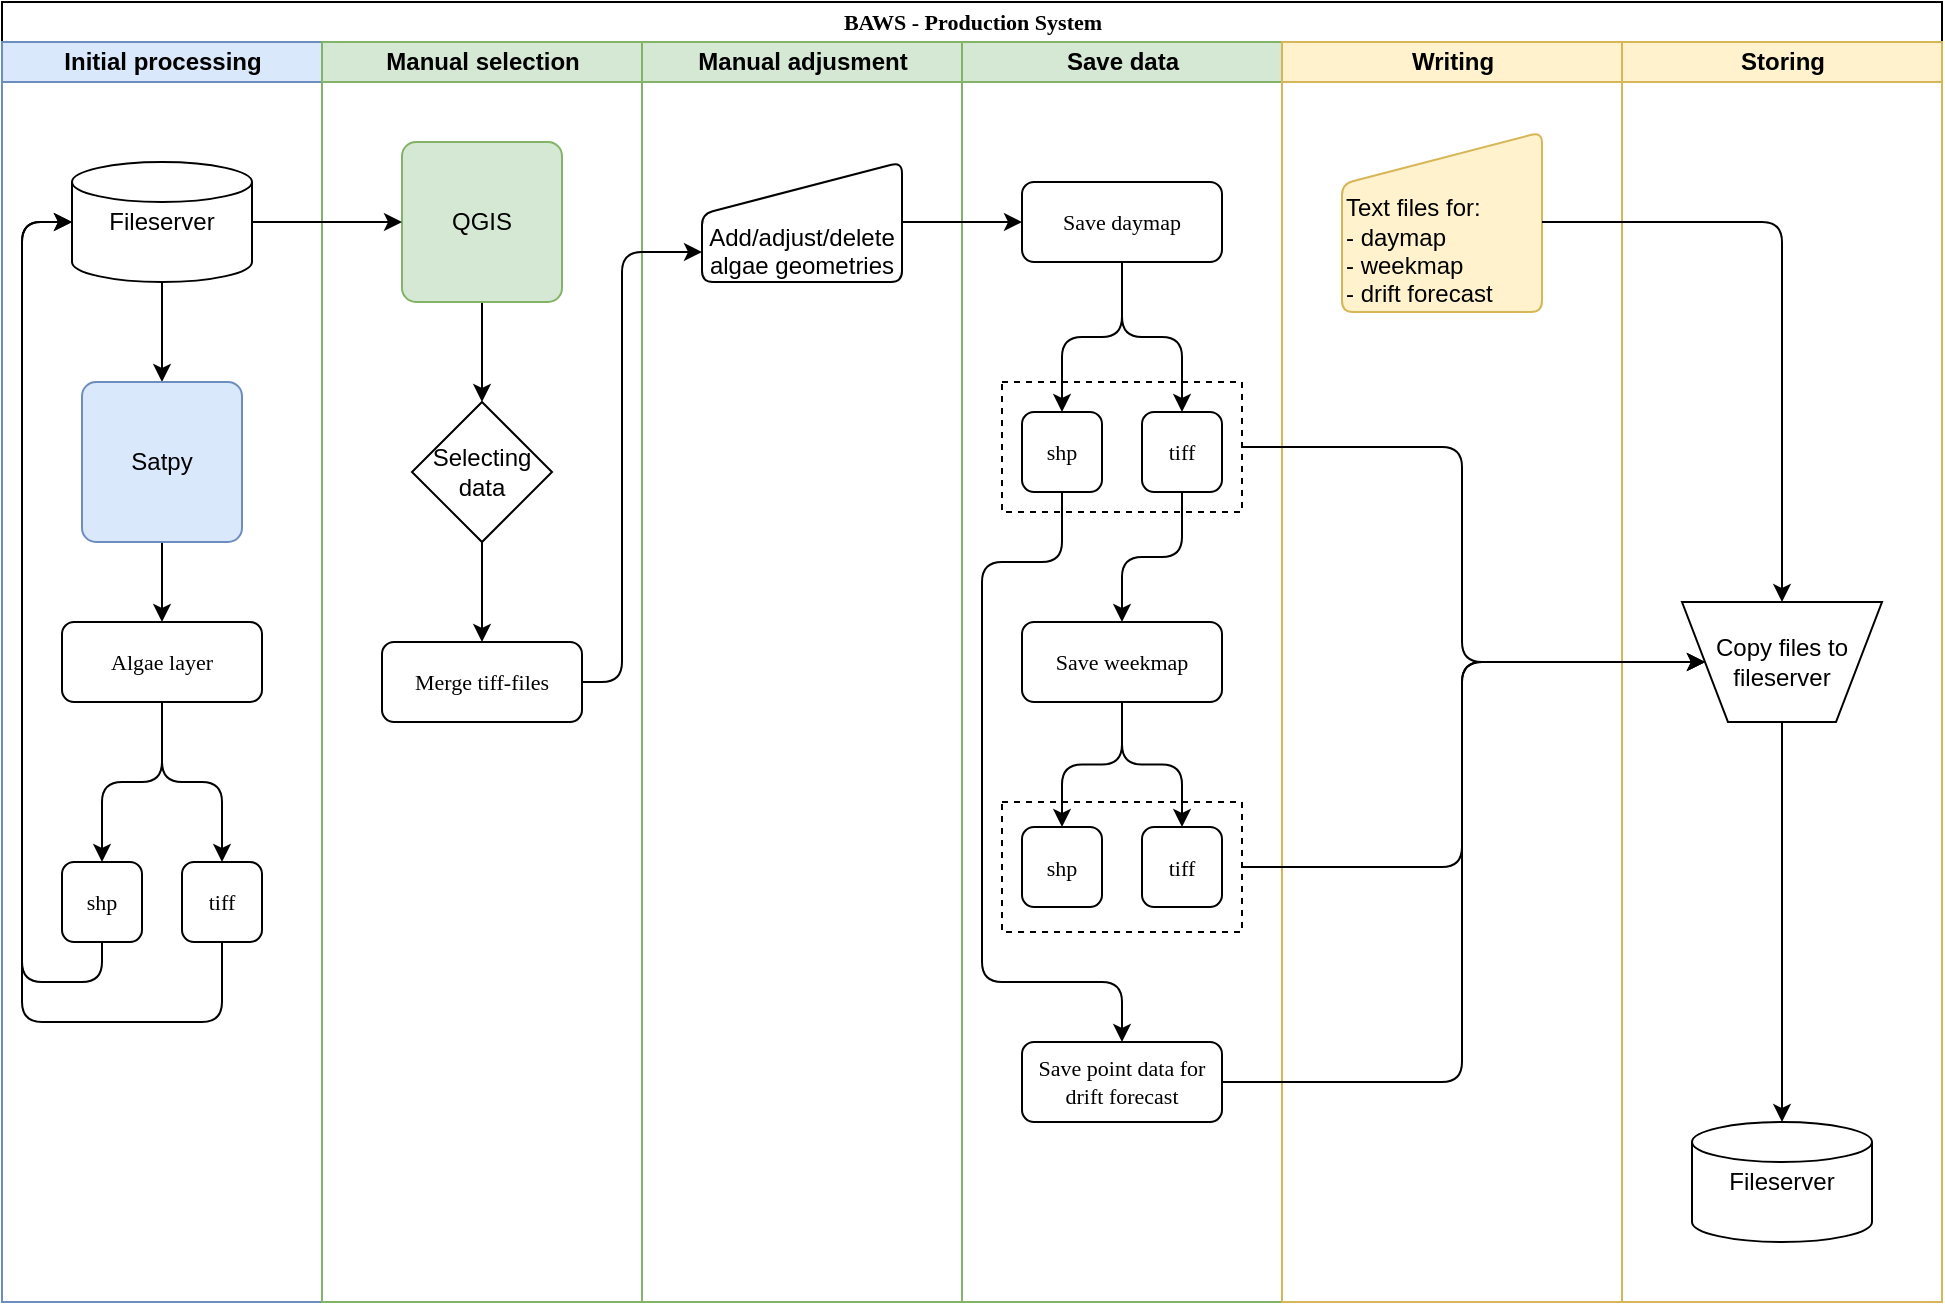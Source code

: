 <mxfile version="13.2.4" type="device"><diagram name="Page-1" id="74e2e168-ea6b-b213-b513-2b3c1d86103e"><mxGraphModel dx="460" dy="813" grid="1" gridSize="10" guides="1" tooltips="1" connect="1" arrows="1" fold="1" page="1" pageScale="1" pageWidth="1100" pageHeight="850" background="#ffffff" math="0" shadow="0"><root><mxCell id="0"/><mxCell id="1" parent="0"/><mxCell id="77e6c97f196da883-1" value="&lt;font style=&quot;font-size: 11px&quot;&gt;BAWS - Production System&lt;/font&gt;" style="swimlane;html=1;childLayout=stackLayout;startSize=20;rounded=0;shadow=0;labelBackgroundColor=none;strokeWidth=1;fontFamily=Verdana;fontSize=8;align=center;" parent="1" vertex="1"><mxGeometry x="70" y="40" width="970" height="650" as="geometry"/></mxCell><mxCell id="77e6c97f196da883-2" value="Initial processing" style="swimlane;html=1;startSize=20;fillColor=#dae8fc;strokeColor=#6c8ebf;" parent="77e6c97f196da883-1" vertex="1"><mxGeometry y="20" width="160" height="630" as="geometry"/></mxCell><mxCell id="pJD8kdk2WmuANpe3Oofs-7" value="" style="edgeStyle=orthogonalEdgeStyle;rounded=1;orthogonalLoop=1;jettySize=auto;html=1;entryX=0;entryY=0.5;entryDx=0;entryDy=0;entryPerimeter=0;" parent="77e6c97f196da883-2" source="pJD8kdk2WmuANpe3Oofs-4" target="pJD8kdk2WmuANpe3Oofs-1" edge="1"><mxGeometry relative="1" as="geometry"><mxPoint x="50" y="420" as="targetPoint"/><Array as="points"><mxPoint x="50" y="470"/><mxPoint x="10" y="470"/><mxPoint x="10" y="90"/></Array></mxGeometry></mxCell><mxCell id="pJD8kdk2WmuANpe3Oofs-66" value="" style="edgeStyle=orthogonalEdgeStyle;rounded=0;orthogonalLoop=1;jettySize=auto;html=1;" parent="77e6c97f196da883-2" source="pJD8kdk2WmuANpe3Oofs-1" target="pJD8kdk2WmuANpe3Oofs-65" edge="1"><mxGeometry relative="1" as="geometry"/></mxCell><mxCell id="pJD8kdk2WmuANpe3Oofs-3" value="" style="edgeStyle=orthogonalEdgeStyle;rounded=1;orthogonalLoop=1;jettySize=auto;html=1;entryX=0.5;entryY=0;entryDx=0;entryDy=0;" parent="77e6c97f196da883-2" source="77e6c97f196da883-8" target="pJD8kdk2WmuANpe3Oofs-4" edge="1"><mxGeometry relative="1" as="geometry"/></mxCell><mxCell id="pJD8kdk2WmuANpe3Oofs-4" value="&lt;font style=&quot;font-size: 11px&quot;&gt;shp&lt;/font&gt;" style="rounded=1;whiteSpace=wrap;html=1;shadow=0;labelBackgroundColor=none;strokeWidth=1;fontFamily=Verdana;fontSize=8;align=center;" parent="77e6c97f196da883-2" vertex="1"><mxGeometry x="30" y="410" width="40" height="40" as="geometry"/></mxCell><mxCell id="77e6c97f196da883-8" value="&lt;font style=&quot;font-size: 11px&quot;&gt;Algae layer&lt;/font&gt;" style="rounded=1;whiteSpace=wrap;html=1;shadow=0;labelBackgroundColor=none;strokeWidth=1;fontFamily=Verdana;fontSize=8;align=center;" parent="77e6c97f196da883-2" vertex="1"><mxGeometry x="30" y="290" width="100" height="40" as="geometry"/></mxCell><mxCell id="pJD8kdk2WmuANpe3Oofs-5" value="" style="edgeStyle=orthogonalEdgeStyle;rounded=1;orthogonalLoop=1;jettySize=auto;html=1;entryX=0.5;entryY=0;entryDx=0;entryDy=0;exitX=0.5;exitY=1;exitDx=0;exitDy=0;" parent="77e6c97f196da883-2" source="77e6c97f196da883-8" target="pJD8kdk2WmuANpe3Oofs-2" edge="1"><mxGeometry relative="1" as="geometry"><mxPoint x="90" y="340" as="sourcePoint"/><mxPoint x="60" y="420" as="targetPoint"/></mxGeometry></mxCell><mxCell id="pJD8kdk2WmuANpe3Oofs-68" value="" style="edgeStyle=orthogonalEdgeStyle;rounded=0;orthogonalLoop=1;jettySize=auto;html=1;" parent="77e6c97f196da883-2" source="pJD8kdk2WmuANpe3Oofs-65" edge="1"><mxGeometry relative="1" as="geometry"><mxPoint x="80" y="290" as="targetPoint"/></mxGeometry></mxCell><mxCell id="pJD8kdk2WmuANpe3Oofs-65" value="Satpy" style="rounded=1;whiteSpace=wrap;html=1;absoluteArcSize=1;arcSize=14;strokeWidth=1;fillColor=#dae8fc;strokeColor=#6c8ebf;" parent="77e6c97f196da883-2" vertex="1"><mxGeometry x="40" y="170" width="80" height="80" as="geometry"/></mxCell><mxCell id="pJD8kdk2WmuANpe3Oofs-1" value="Fileserver" style="strokeWidth=1;html=1;shape=mxgraph.flowchart.database;whiteSpace=wrap;" parent="77e6c97f196da883-2" vertex="1"><mxGeometry x="35" y="60" width="90" height="60" as="geometry"/></mxCell><mxCell id="pJD8kdk2WmuANpe3Oofs-9" value="" style="edgeStyle=orthogonalEdgeStyle;rounded=1;orthogonalLoop=1;jettySize=auto;html=1;entryX=0;entryY=0.5;entryDx=0;entryDy=0;entryPerimeter=0;" parent="77e6c97f196da883-2" source="pJD8kdk2WmuANpe3Oofs-2" target="pJD8kdk2WmuANpe3Oofs-1" edge="1"><mxGeometry relative="1" as="geometry"><mxPoint x="110" y="420" as="targetPoint"/><Array as="points"><mxPoint x="110" y="490"/><mxPoint x="10" y="490"/><mxPoint x="10" y="90"/></Array></mxGeometry></mxCell><mxCell id="pJD8kdk2WmuANpe3Oofs-2" value="&lt;font style=&quot;font-size: 11px&quot;&gt;tiff&lt;/font&gt;" style="rounded=1;whiteSpace=wrap;html=1;shadow=0;labelBackgroundColor=none;strokeWidth=1;fontFamily=Verdana;fontSize=8;align=center;" parent="77e6c97f196da883-2" vertex="1"><mxGeometry x="90" y="410" width="40" height="40" as="geometry"/></mxCell><mxCell id="77e6c97f196da883-3" value="Manual selection" style="swimlane;html=1;startSize=20;fillColor=#d5e8d4;strokeColor=#82b366;" parent="77e6c97f196da883-1" vertex="1"><mxGeometry x="160" y="20" width="160" height="630" as="geometry"/></mxCell><mxCell id="pJD8kdk2WmuANpe3Oofs-16" value="" style="edgeStyle=orthogonalEdgeStyle;rounded=0;orthogonalLoop=1;jettySize=auto;html=1;" parent="77e6c97f196da883-3" source="pJD8kdk2WmuANpe3Oofs-15" target="pJD8kdk2WmuANpe3Oofs-14" edge="1"><mxGeometry relative="1" as="geometry"/></mxCell><mxCell id="pJD8kdk2WmuANpe3Oofs-15" value="QGIS" style="rounded=1;whiteSpace=wrap;html=1;absoluteArcSize=1;arcSize=14;strokeWidth=1;fillColor=#d5e8d4;strokeColor=#82b366;" parent="77e6c97f196da883-3" vertex="1"><mxGeometry x="40" y="50" width="80" height="80" as="geometry"/></mxCell><mxCell id="pJD8kdk2WmuANpe3Oofs-18" value="" style="edgeStyle=orthogonalEdgeStyle;rounded=0;orthogonalLoop=1;jettySize=auto;html=1;entryX=0.5;entryY=0;entryDx=0;entryDy=0;" parent="77e6c97f196da883-3" source="pJD8kdk2WmuANpe3Oofs-14" target="pJD8kdk2WmuANpe3Oofs-19" edge="1"><mxGeometry relative="1" as="geometry"><mxPoint x="80" y="320" as="targetPoint"/></mxGeometry></mxCell><mxCell id="pJD8kdk2WmuANpe3Oofs-14" value="Selecting data" style="strokeWidth=1;html=1;shape=mxgraph.flowchart.decision;whiteSpace=wrap;" parent="77e6c97f196da883-3" vertex="1"><mxGeometry x="45" y="180" width="70" height="70" as="geometry"/></mxCell><mxCell id="pJD8kdk2WmuANpe3Oofs-19" value="&lt;span style=&quot;font-size: 11px&quot;&gt;Merge tiff-files&lt;/span&gt;" style="rounded=1;whiteSpace=wrap;html=1;shadow=0;labelBackgroundColor=none;strokeWidth=1;fontFamily=Verdana;fontSize=8;align=center;" parent="77e6c97f196da883-3" vertex="1"><mxGeometry x="30" y="300" width="100" height="40" as="geometry"/></mxCell><mxCell id="77e6c97f196da883-4" value="Manual adjusment" style="swimlane;html=1;startSize=20;fillColor=#d5e8d4;strokeColor=#82b366;" parent="77e6c97f196da883-1" vertex="1"><mxGeometry x="320" y="20" width="160" height="630" as="geometry"/></mxCell><mxCell id="pJD8kdk2WmuANpe3Oofs-27" value="&lt;span&gt;&lt;br&gt;&lt;br&gt;Add/adjust/delete algae geometries&lt;/span&gt;" style="html=1;strokeWidth=1;shape=manualInput;whiteSpace=wrap;rounded=1;size=26;arcSize=11;" parent="77e6c97f196da883-4" vertex="1"><mxGeometry x="30" y="60" width="100" height="60" as="geometry"/></mxCell><mxCell id="77e6c97f196da883-5" value="Save data" style="swimlane;html=1;startSize=20;fillColor=#d5e8d4;strokeColor=#82b366;" parent="77e6c97f196da883-1" vertex="1"><mxGeometry x="480" y="20" width="160" height="630" as="geometry"/></mxCell><mxCell id="pJD8kdk2WmuANpe3Oofs-60" value="" style="rounded=0;whiteSpace=wrap;html=1;strokeWidth=1;dashed=1;" parent="77e6c97f196da883-5" vertex="1"><mxGeometry x="20" y="380" width="120" height="65" as="geometry"/></mxCell><mxCell id="pJD8kdk2WmuANpe3Oofs-41" value="&lt;font style=&quot;font-size: 11px&quot;&gt;shp&lt;/font&gt;" style="rounded=1;whiteSpace=wrap;html=1;shadow=0;labelBackgroundColor=none;strokeWidth=1;fontFamily=Verdana;fontSize=8;align=center;" parent="77e6c97f196da883-5" vertex="1"><mxGeometry x="30" y="392.5" width="40" height="40" as="geometry"/></mxCell><mxCell id="pJD8kdk2WmuANpe3Oofs-40" value="&lt;font style=&quot;font-size: 11px&quot;&gt;tiff&lt;/font&gt;" style="rounded=1;whiteSpace=wrap;html=1;shadow=0;labelBackgroundColor=none;strokeWidth=1;fontFamily=Verdana;fontSize=8;align=center;" parent="77e6c97f196da883-5" vertex="1"><mxGeometry x="90" y="392.5" width="40" height="40" as="geometry"/></mxCell><mxCell id="pJD8kdk2WmuANpe3Oofs-87" value="&lt;span style=&quot;font-size: 11px&quot;&gt;Save point data for drift forecast&lt;/span&gt;" style="rounded=1;whiteSpace=wrap;html=1;shadow=0;labelBackgroundColor=none;strokeWidth=1;fontFamily=Verdana;fontSize=8;align=center;" parent="77e6c97f196da883-5" vertex="1"><mxGeometry x="30" y="500" width="100" height="40" as="geometry"/></mxCell><mxCell id="pJD8kdk2WmuANpe3Oofs-43" value="" style="edgeStyle=orthogonalEdgeStyle;rounded=1;orthogonalLoop=1;jettySize=auto;html=1;entryX=0.5;entryY=0;entryDx=0;entryDy=0;" parent="77e6c97f196da883-5" source="pJD8kdk2WmuANpe3Oofs-38" target="pJD8kdk2WmuANpe3Oofs-41" edge="1"><mxGeometry relative="1" as="geometry"><mxPoint x="80" y="410" as="targetPoint"/></mxGeometry></mxCell><mxCell id="pJD8kdk2WmuANpe3Oofs-45" value="" style="edgeStyle=orthogonalEdgeStyle;rounded=1;orthogonalLoop=1;jettySize=auto;html=1;" parent="77e6c97f196da883-5" source="pJD8kdk2WmuANpe3Oofs-38" target="pJD8kdk2WmuANpe3Oofs-40" edge="1"><mxGeometry relative="1" as="geometry"><mxPoint x="80" y="410" as="targetPoint"/></mxGeometry></mxCell><mxCell id="pJD8kdk2WmuANpe3Oofs-59" value="" style="rounded=0;whiteSpace=wrap;html=1;strokeWidth=1;dashed=1;" parent="77e6c97f196da883-5" vertex="1"><mxGeometry x="20" y="170" width="120" height="65" as="geometry"/></mxCell><mxCell id="pJD8kdk2WmuANpe3Oofs-32" value="&lt;font style=&quot;font-size: 11px&quot;&gt;shp&lt;/font&gt;" style="rounded=1;whiteSpace=wrap;html=1;shadow=0;labelBackgroundColor=none;strokeWidth=1;fontFamily=Verdana;fontSize=8;align=center;" parent="77e6c97f196da883-5" vertex="1"><mxGeometry x="30" y="185" width="40" height="40" as="geometry"/></mxCell><mxCell id="pJD8kdk2WmuANpe3Oofs-33" value="&lt;font style=&quot;font-size: 11px&quot;&gt;tiff&lt;/font&gt;" style="rounded=1;whiteSpace=wrap;html=1;shadow=0;labelBackgroundColor=none;strokeWidth=1;fontFamily=Verdana;fontSize=8;align=center;" parent="77e6c97f196da883-5" vertex="1"><mxGeometry x="90" y="185" width="40" height="40" as="geometry"/></mxCell><mxCell id="pJD8kdk2WmuANpe3Oofs-38" value="&lt;span style=&quot;font-size: 11px&quot;&gt;Save weekmap&lt;/span&gt;" style="rounded=1;whiteSpace=wrap;html=1;shadow=0;labelBackgroundColor=none;strokeWidth=1;fontFamily=Verdana;fontSize=8;align=center;" parent="77e6c97f196da883-5" vertex="1"><mxGeometry x="30" y="290" width="100" height="40" as="geometry"/></mxCell><mxCell id="pJD8kdk2WmuANpe3Oofs-35" value="" style="edgeStyle=orthogonalEdgeStyle;rounded=1;orthogonalLoop=1;jettySize=auto;html=1;entryX=0.5;entryY=0;entryDx=0;entryDy=0;" parent="77e6c97f196da883-5" source="pJD8kdk2WmuANpe3Oofs-31" target="pJD8kdk2WmuANpe3Oofs-32" edge="1"><mxGeometry relative="1" as="geometry"><mxPoint x="80" y="190" as="targetPoint"/></mxGeometry></mxCell><mxCell id="pJD8kdk2WmuANpe3Oofs-37" value="" style="edgeStyle=orthogonalEdgeStyle;rounded=1;orthogonalLoop=1;jettySize=auto;html=1;entryX=0.5;entryY=0;entryDx=0;entryDy=0;" parent="77e6c97f196da883-5" source="pJD8kdk2WmuANpe3Oofs-31" target="pJD8kdk2WmuANpe3Oofs-33" edge="1"><mxGeometry relative="1" as="geometry"><mxPoint x="80" y="190" as="targetPoint"/></mxGeometry></mxCell><mxCell id="pJD8kdk2WmuANpe3Oofs-39" value="" style="edgeStyle=orthogonalEdgeStyle;rounded=1;orthogonalLoop=1;jettySize=auto;html=1;" parent="77e6c97f196da883-5" source="pJD8kdk2WmuANpe3Oofs-33" target="pJD8kdk2WmuANpe3Oofs-38" edge="1"><mxGeometry relative="1" as="geometry"/></mxCell><mxCell id="pJD8kdk2WmuANpe3Oofs-86" value="" style="edgeStyle=orthogonalEdgeStyle;rounded=1;orthogonalLoop=1;jettySize=auto;html=1;entryX=0.5;entryY=0;entryDx=0;entryDy=0;" parent="77e6c97f196da883-5" source="pJD8kdk2WmuANpe3Oofs-32" target="pJD8kdk2WmuANpe3Oofs-87" edge="1"><mxGeometry relative="1" as="geometry"><mxPoint x="80" y="460" as="targetPoint"/><Array as="points"><mxPoint x="50" y="260"/><mxPoint x="10" y="260"/><mxPoint x="10" y="470"/><mxPoint x="80" y="470"/></Array></mxGeometry></mxCell><mxCell id="pJD8kdk2WmuANpe3Oofs-31" value="&lt;span style=&quot;font-size: 11px&quot;&gt;Save daymap&lt;/span&gt;" style="rounded=1;whiteSpace=wrap;html=1;shadow=0;labelBackgroundColor=none;strokeWidth=1;fontFamily=Verdana;fontSize=8;align=center;" parent="77e6c97f196da883-5" vertex="1"><mxGeometry x="30" y="70" width="100" height="40" as="geometry"/></mxCell><mxCell id="77e6c97f196da883-6" value="Writing" style="swimlane;html=1;startSize=20;fillColor=#fff2cc;strokeColor=#d6b656;" parent="77e6c97f196da883-1" vertex="1"><mxGeometry x="640" y="20" width="170" height="630" as="geometry"/></mxCell><mxCell id="pJD8kdk2WmuANpe3Oofs-48" value="&lt;br&gt;&lt;br&gt;Text files for:&lt;br&gt;- daymap&lt;br&gt;- weekmap&lt;br&gt;- drift forecast" style="html=1;strokeWidth=1;shape=manualInput;whiteSpace=wrap;rounded=1;size=26;arcSize=11;align=left;fillColor=#fff2cc;strokeColor=#d6b656;" parent="77e6c97f196da883-6" vertex="1"><mxGeometry x="30" y="45" width="100" height="90" as="geometry"/></mxCell><mxCell id="77e6c97f196da883-7" value="Storing" style="swimlane;html=1;startSize=20;fillColor=#fff2cc;strokeColor=#d6b656;" parent="77e6c97f196da883-1" vertex="1"><mxGeometry x="810" y="20" width="160" height="630" as="geometry"/></mxCell><mxCell id="pJD8kdk2WmuANpe3Oofs-76" value="" style="edgeStyle=orthogonalEdgeStyle;rounded=0;orthogonalLoop=1;jettySize=auto;html=1;" parent="77e6c97f196da883-7" source="pJD8kdk2WmuANpe3Oofs-72" target="pJD8kdk2WmuANpe3Oofs-52" edge="1"><mxGeometry relative="1" as="geometry"><mxPoint x="80" y="420" as="targetPoint"/></mxGeometry></mxCell><mxCell id="pJD8kdk2WmuANpe3Oofs-72" value="" style="verticalLabelPosition=bottom;verticalAlign=top;html=1;shape=trapezoid;perimeter=trapezoidPerimeter;whiteSpace=wrap;size=0.23;arcSize=10;flipV=1;strokeWidth=1;" parent="77e6c97f196da883-7" vertex="1"><mxGeometry x="30" y="280" width="100" height="60" as="geometry"/></mxCell><mxCell id="pJD8kdk2WmuANpe3Oofs-52" value="Fileserver" style="strokeWidth=1;html=1;shape=mxgraph.flowchart.database;whiteSpace=wrap;" parent="77e6c97f196da883-7" vertex="1"><mxGeometry x="35" y="540" width="90" height="60" as="geometry"/></mxCell><mxCell id="pJD8kdk2WmuANpe3Oofs-85" value="Copy files to fileserver" style="text;html=1;align=center;verticalAlign=middle;whiteSpace=wrap;rounded=0;dashed=1;" parent="77e6c97f196da883-7" vertex="1"><mxGeometry x="40" y="280" width="80" height="60" as="geometry"/></mxCell><mxCell id="pJD8kdk2WmuANpe3Oofs-12" value="" style="edgeStyle=orthogonalEdgeStyle;rounded=0;orthogonalLoop=1;jettySize=auto;html=1;entryX=0;entryY=0.5;entryDx=0;entryDy=0;" parent="77e6c97f196da883-1" source="pJD8kdk2WmuANpe3Oofs-1" target="pJD8kdk2WmuANpe3Oofs-15" edge="1"><mxGeometry relative="1" as="geometry"><mxPoint x="190" y="110" as="targetPoint"/></mxGeometry></mxCell><mxCell id="pJD8kdk2WmuANpe3Oofs-21" value="" style="edgeStyle=orthogonalEdgeStyle;rounded=1;orthogonalLoop=1;jettySize=auto;html=1;entryX=0;entryY=0.75;entryDx=0;entryDy=0;" parent="77e6c97f196da883-1" source="pJD8kdk2WmuANpe3Oofs-19" target="pJD8kdk2WmuANpe3Oofs-27" edge="1"><mxGeometry relative="1" as="geometry"><mxPoint x="361.5" y="340" as="targetPoint"/><Array as="points"><mxPoint x="310" y="340"/><mxPoint x="310" y="125"/></Array></mxGeometry></mxCell><mxCell id="pJD8kdk2WmuANpe3Oofs-29" value="" style="edgeStyle=orthogonalEdgeStyle;rounded=0;orthogonalLoop=1;jettySize=auto;html=1;entryX=0;entryY=0.5;entryDx=0;entryDy=0;" parent="77e6c97f196da883-1" source="pJD8kdk2WmuANpe3Oofs-27" target="pJD8kdk2WmuANpe3Oofs-31" edge="1"><mxGeometry relative="1" as="geometry"><mxPoint x="510" y="347.5" as="targetPoint"/><Array as="points"><mxPoint x="440" y="110"/><mxPoint x="440" y="110"/></Array></mxGeometry></mxCell><mxCell id="pJD8kdk2WmuANpe3Oofs-74" value="" style="edgeStyle=orthogonalEdgeStyle;rounded=1;orthogonalLoop=1;jettySize=auto;html=1;entryX=0.5;entryY=0;entryDx=0;entryDy=0;" parent="77e6c97f196da883-1" source="pJD8kdk2WmuANpe3Oofs-48" target="pJD8kdk2WmuANpe3Oofs-72" edge="1"><mxGeometry relative="1" as="geometry"><mxPoint x="850" y="110" as="targetPoint"/></mxGeometry></mxCell><mxCell id="pJD8kdk2WmuANpe3Oofs-78" value="" style="edgeStyle=orthogonalEdgeStyle;rounded=1;orthogonalLoop=1;jettySize=auto;html=1;entryX=0;entryY=0.5;entryDx=0;entryDy=0;exitX=1;exitY=0.5;exitDx=0;exitDy=0;" parent="77e6c97f196da883-1" source="pJD8kdk2WmuANpe3Oofs-59" target="pJD8kdk2WmuANpe3Oofs-72" edge="1"><mxGeometry relative="1" as="geometry"><mxPoint x="790" y="270" as="targetPoint"/><Array as="points"><mxPoint x="730" y="223"/><mxPoint x="730" y="330"/></Array></mxGeometry></mxCell><mxCell id="pJD8kdk2WmuANpe3Oofs-84" value="" style="edgeStyle=orthogonalEdgeStyle;rounded=1;orthogonalLoop=1;jettySize=auto;html=1;entryX=0;entryY=0.5;entryDx=0;entryDy=0;exitX=1;exitY=0.5;exitDx=0;exitDy=0;" parent="77e6c97f196da883-1" source="pJD8kdk2WmuANpe3Oofs-60" target="pJD8kdk2WmuANpe3Oofs-72" edge="1"><mxGeometry relative="1" as="geometry"><mxPoint x="680" y="410" as="sourcePoint"/><mxPoint x="800" y="360" as="targetPoint"/><Array as="points"><mxPoint x="730" y="433"/><mxPoint x="730" y="330"/></Array></mxGeometry></mxCell><mxCell id="pJD8kdk2WmuANpe3Oofs-89" value="" style="edgeStyle=orthogonalEdgeStyle;rounded=1;orthogonalLoop=1;jettySize=auto;html=1;entryX=0;entryY=0.5;entryDx=0;entryDy=0;" parent="77e6c97f196da883-1" source="pJD8kdk2WmuANpe3Oofs-87" target="pJD8kdk2WmuANpe3Oofs-72" edge="1"><mxGeometry relative="1" as="geometry"><mxPoint x="830" y="380" as="targetPoint"/><Array as="points"><mxPoint x="730" y="540"/><mxPoint x="730" y="330"/></Array></mxGeometry></mxCell></root></mxGraphModel></diagram></mxfile>